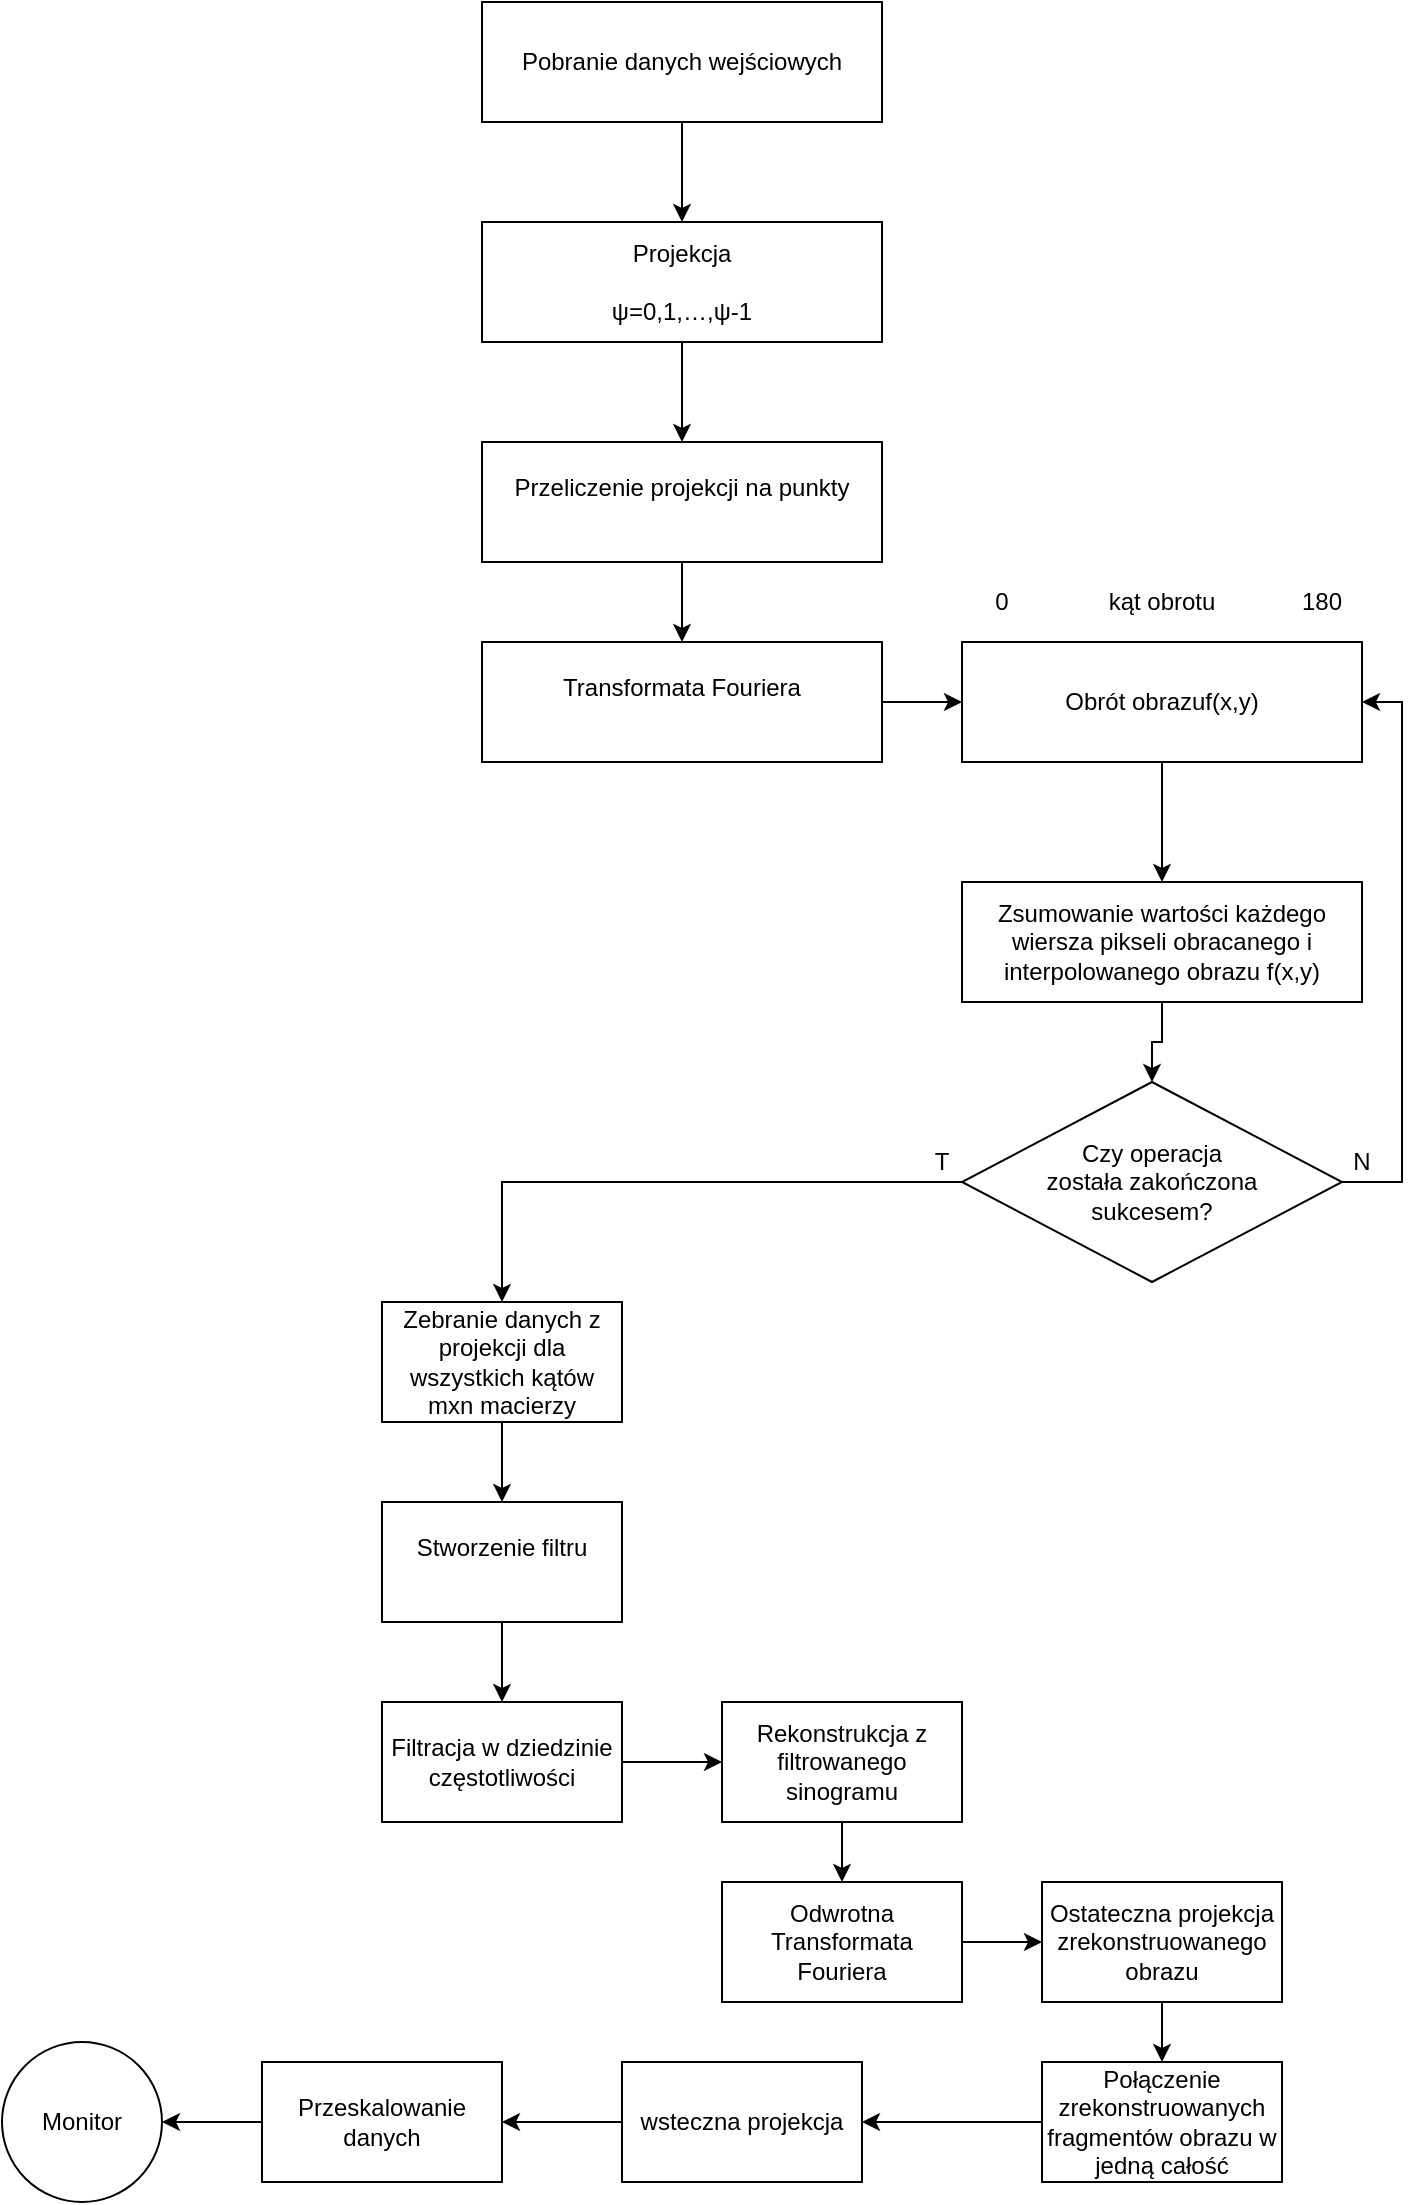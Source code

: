 <mxfile version="13.6.4" type="github">
  <diagram id="C5RBs43oDa-KdzZeNtuy" name="Page-1">
    <mxGraphModel dx="867" dy="461" grid="1" gridSize="10" guides="1" tooltips="1" connect="1" arrows="1" fold="1" page="1" pageScale="1" pageWidth="827" pageHeight="1169" math="0" shadow="0">
      <root>
        <mxCell id="WIyWlLk6GJQsqaUBKTNV-0" />
        <mxCell id="WIyWlLk6GJQsqaUBKTNV-1" parent="WIyWlLk6GJQsqaUBKTNV-0" />
        <mxCell id="CkzPJ7ueoi_SJVYN6UO0-9" value="" style="edgeStyle=orthogonalEdgeStyle;rounded=0;orthogonalLoop=1;jettySize=auto;html=1;" edge="1" parent="WIyWlLk6GJQsqaUBKTNV-1" source="CkzPJ7ueoi_SJVYN6UO0-0" target="CkzPJ7ueoi_SJVYN6UO0-8">
          <mxGeometry relative="1" as="geometry" />
        </mxCell>
        <mxCell id="CkzPJ7ueoi_SJVYN6UO0-0" value="Pobranie danych wejściowych" style="rounded=1;whiteSpace=wrap;html=1;arcSize=0;" vertex="1" parent="WIyWlLk6GJQsqaUBKTNV-1">
          <mxGeometry x="280" y="40" width="200" height="60" as="geometry" />
        </mxCell>
        <mxCell id="CkzPJ7ueoi_SJVYN6UO0-12" value="" style="edgeStyle=orthogonalEdgeStyle;rounded=0;orthogonalLoop=1;jettySize=auto;html=1;" edge="1" parent="WIyWlLk6GJQsqaUBKTNV-1" source="CkzPJ7ueoi_SJVYN6UO0-8" target="CkzPJ7ueoi_SJVYN6UO0-10">
          <mxGeometry relative="1" as="geometry" />
        </mxCell>
        <mxCell id="CkzPJ7ueoi_SJVYN6UO0-8" value="&lt;div&gt;Projekcja&lt;/div&gt;&lt;div&gt;&lt;br&gt;&lt;/div&gt;ψ=0,1,…,ψ-1" style="rounded=1;whiteSpace=wrap;html=1;arcSize=0;" vertex="1" parent="WIyWlLk6GJQsqaUBKTNV-1">
          <mxGeometry x="280" y="150" width="200" height="60" as="geometry" />
        </mxCell>
        <mxCell id="CkzPJ7ueoi_SJVYN6UO0-15" value="" style="edgeStyle=orthogonalEdgeStyle;rounded=0;orthogonalLoop=1;jettySize=auto;html=1;" edge="1" parent="WIyWlLk6GJQsqaUBKTNV-1" source="CkzPJ7ueoi_SJVYN6UO0-10" target="CkzPJ7ueoi_SJVYN6UO0-14">
          <mxGeometry relative="1" as="geometry" />
        </mxCell>
        <mxCell id="CkzPJ7ueoi_SJVYN6UO0-10" value="&lt;div&gt;Przeliczenie projekcji na punkty&lt;/div&gt;&lt;div&gt;&lt;br&gt;&lt;/div&gt;" style="rounded=1;whiteSpace=wrap;html=1;arcSize=0;" vertex="1" parent="WIyWlLk6GJQsqaUBKTNV-1">
          <mxGeometry x="280" y="260" width="200" height="60" as="geometry" />
        </mxCell>
        <mxCell id="CkzPJ7ueoi_SJVYN6UO0-17" value="" style="edgeStyle=orthogonalEdgeStyle;rounded=0;orthogonalLoop=1;jettySize=auto;html=1;" edge="1" parent="WIyWlLk6GJQsqaUBKTNV-1" source="CkzPJ7ueoi_SJVYN6UO0-14" target="CkzPJ7ueoi_SJVYN6UO0-16">
          <mxGeometry relative="1" as="geometry" />
        </mxCell>
        <mxCell id="CkzPJ7ueoi_SJVYN6UO0-14" value="&lt;div&gt;Transformata Fouriera&lt;/div&gt;&lt;div&gt;&lt;/div&gt;&lt;div&gt;&lt;br&gt;&lt;/div&gt;" style="rounded=0;whiteSpace=wrap;html=1;" vertex="1" parent="WIyWlLk6GJQsqaUBKTNV-1">
          <mxGeometry x="280" y="360" width="200" height="60" as="geometry" />
        </mxCell>
        <mxCell id="CkzPJ7ueoi_SJVYN6UO0-19" value="" style="edgeStyle=orthogonalEdgeStyle;rounded=0;orthogonalLoop=1;jettySize=auto;html=1;" edge="1" parent="WIyWlLk6GJQsqaUBKTNV-1" source="CkzPJ7ueoi_SJVYN6UO0-16" target="CkzPJ7ueoi_SJVYN6UO0-18">
          <mxGeometry relative="1" as="geometry" />
        </mxCell>
        <mxCell id="CkzPJ7ueoi_SJVYN6UO0-16" value="&lt;div&gt;Obrót obrazuf(x,y)&lt;/div&gt;" style="rounded=0;whiteSpace=wrap;html=1;" vertex="1" parent="WIyWlLk6GJQsqaUBKTNV-1">
          <mxGeometry x="520" y="360" width="200" height="60" as="geometry" />
        </mxCell>
        <mxCell id="CkzPJ7ueoi_SJVYN6UO0-30" value="" style="edgeStyle=orthogonalEdgeStyle;rounded=0;orthogonalLoop=1;jettySize=auto;html=1;" edge="1" parent="WIyWlLk6GJQsqaUBKTNV-1" source="CkzPJ7ueoi_SJVYN6UO0-18" target="CkzPJ7ueoi_SJVYN6UO0-28">
          <mxGeometry relative="1" as="geometry" />
        </mxCell>
        <mxCell id="CkzPJ7ueoi_SJVYN6UO0-18" value="Zsumowanie wartości każdego wiersza pikseli obracanego i interpolowanego obrazu f(x,y)" style="rounded=0;whiteSpace=wrap;html=1;" vertex="1" parent="WIyWlLk6GJQsqaUBKTNV-1">
          <mxGeometry x="520" y="480" width="200" height="60" as="geometry" />
        </mxCell>
        <mxCell id="CkzPJ7ueoi_SJVYN6UO0-23" value="kąt obrotu" style="text;html=1;strokeColor=none;fillColor=none;align=center;verticalAlign=middle;whiteSpace=wrap;rounded=0;rotation=0;" vertex="1" parent="WIyWlLk6GJQsqaUBKTNV-1">
          <mxGeometry x="590" y="330" width="60" height="20" as="geometry" />
        </mxCell>
        <mxCell id="CkzPJ7ueoi_SJVYN6UO0-24" value="0" style="text;html=1;strokeColor=none;fillColor=none;align=center;verticalAlign=middle;whiteSpace=wrap;rounded=0;" vertex="1" parent="WIyWlLk6GJQsqaUBKTNV-1">
          <mxGeometry x="520" y="330" width="40" height="20" as="geometry" />
        </mxCell>
        <mxCell id="CkzPJ7ueoi_SJVYN6UO0-25" value="180" style="text;html=1;strokeColor=none;fillColor=none;align=center;verticalAlign=middle;whiteSpace=wrap;rounded=0;" vertex="1" parent="WIyWlLk6GJQsqaUBKTNV-1">
          <mxGeometry x="680" y="330" width="40" height="20" as="geometry" />
        </mxCell>
        <mxCell id="CkzPJ7ueoi_SJVYN6UO0-32" value="" style="edgeStyle=orthogonalEdgeStyle;rounded=0;orthogonalLoop=1;jettySize=auto;html=1;entryX=1;entryY=0.5;entryDx=0;entryDy=0;" edge="1" parent="WIyWlLk6GJQsqaUBKTNV-1" source="CkzPJ7ueoi_SJVYN6UO0-28" target="CkzPJ7ueoi_SJVYN6UO0-16">
          <mxGeometry relative="1" as="geometry">
            <mxPoint x="780" y="420" as="targetPoint" />
            <Array as="points">
              <mxPoint x="740" y="630" />
              <mxPoint x="740" y="390" />
            </Array>
          </mxGeometry>
        </mxCell>
        <mxCell id="CkzPJ7ueoi_SJVYN6UO0-36" value="" style="edgeStyle=orthogonalEdgeStyle;rounded=0;orthogonalLoop=1;jettySize=auto;html=1;" edge="1" parent="WIyWlLk6GJQsqaUBKTNV-1" source="CkzPJ7ueoi_SJVYN6UO0-28" target="CkzPJ7ueoi_SJVYN6UO0-35">
          <mxGeometry relative="1" as="geometry" />
        </mxCell>
        <mxCell id="CkzPJ7ueoi_SJVYN6UO0-28" value="&lt;div&gt;Czy operacja &lt;br&gt;&lt;/div&gt;&lt;div&gt;została zakończona &lt;br&gt;&lt;/div&gt;&lt;div&gt;sukcesem?&lt;/div&gt;" style="rhombus;whiteSpace=wrap;html=1;" vertex="1" parent="WIyWlLk6GJQsqaUBKTNV-1">
          <mxGeometry x="520" y="580" width="190" height="100" as="geometry" />
        </mxCell>
        <mxCell id="CkzPJ7ueoi_SJVYN6UO0-33" value="N" style="text;html=1;strokeColor=none;fillColor=none;align=center;verticalAlign=middle;whiteSpace=wrap;rounded=0;" vertex="1" parent="WIyWlLk6GJQsqaUBKTNV-1">
          <mxGeometry x="700" y="610" width="40" height="20" as="geometry" />
        </mxCell>
        <mxCell id="CkzPJ7ueoi_SJVYN6UO0-34" value="T" style="text;html=1;strokeColor=none;fillColor=none;align=center;verticalAlign=middle;whiteSpace=wrap;rounded=0;" vertex="1" parent="WIyWlLk6GJQsqaUBKTNV-1">
          <mxGeometry x="490" y="610" width="40" height="20" as="geometry" />
        </mxCell>
        <mxCell id="CkzPJ7ueoi_SJVYN6UO0-38" value="" style="edgeStyle=orthogonalEdgeStyle;rounded=0;orthogonalLoop=1;jettySize=auto;html=1;" edge="1" parent="WIyWlLk6GJQsqaUBKTNV-1" source="CkzPJ7ueoi_SJVYN6UO0-35" target="CkzPJ7ueoi_SJVYN6UO0-37">
          <mxGeometry relative="1" as="geometry" />
        </mxCell>
        <mxCell id="CkzPJ7ueoi_SJVYN6UO0-35" value="Zebranie danych z projekcji dla wszystkich kątów mxn macierzy" style="rounded=0;whiteSpace=wrap;html=1;" vertex="1" parent="WIyWlLk6GJQsqaUBKTNV-1">
          <mxGeometry x="230" y="690" width="120" height="60" as="geometry" />
        </mxCell>
        <mxCell id="CkzPJ7ueoi_SJVYN6UO0-40" value="" style="edgeStyle=orthogonalEdgeStyle;rounded=0;orthogonalLoop=1;jettySize=auto;html=1;" edge="1" parent="WIyWlLk6GJQsqaUBKTNV-1" source="CkzPJ7ueoi_SJVYN6UO0-37" target="CkzPJ7ueoi_SJVYN6UO0-39">
          <mxGeometry relative="1" as="geometry" />
        </mxCell>
        <mxCell id="CkzPJ7ueoi_SJVYN6UO0-37" value="&lt;div&gt;Stworzenie filtru &lt;br&gt;&lt;/div&gt;&lt;div&gt;&lt;br&gt;&lt;/div&gt;" style="rounded=0;whiteSpace=wrap;html=1;" vertex="1" parent="WIyWlLk6GJQsqaUBKTNV-1">
          <mxGeometry x="230" y="790" width="120" height="60" as="geometry" />
        </mxCell>
        <mxCell id="CkzPJ7ueoi_SJVYN6UO0-42" value="" style="edgeStyle=orthogonalEdgeStyle;rounded=0;orthogonalLoop=1;jettySize=auto;html=1;" edge="1" parent="WIyWlLk6GJQsqaUBKTNV-1" source="CkzPJ7ueoi_SJVYN6UO0-39" target="CkzPJ7ueoi_SJVYN6UO0-41">
          <mxGeometry relative="1" as="geometry" />
        </mxCell>
        <mxCell id="CkzPJ7ueoi_SJVYN6UO0-39" value="Filtracja w dziedzinie częstotliwości" style="rounded=0;whiteSpace=wrap;html=1;" vertex="1" parent="WIyWlLk6GJQsqaUBKTNV-1">
          <mxGeometry x="230" y="890" width="120" height="60" as="geometry" />
        </mxCell>
        <mxCell id="CkzPJ7ueoi_SJVYN6UO0-44" value="" style="edgeStyle=orthogonalEdgeStyle;rounded=0;orthogonalLoop=1;jettySize=auto;html=1;" edge="1" parent="WIyWlLk6GJQsqaUBKTNV-1" source="CkzPJ7ueoi_SJVYN6UO0-41" target="CkzPJ7ueoi_SJVYN6UO0-43">
          <mxGeometry relative="1" as="geometry" />
        </mxCell>
        <mxCell id="CkzPJ7ueoi_SJVYN6UO0-41" value="Rekonstrukcja z filtrowanego sinogramu" style="rounded=0;whiteSpace=wrap;html=1;" vertex="1" parent="WIyWlLk6GJQsqaUBKTNV-1">
          <mxGeometry x="400" y="890" width="120" height="60" as="geometry" />
        </mxCell>
        <mxCell id="CkzPJ7ueoi_SJVYN6UO0-46" value="" style="edgeStyle=orthogonalEdgeStyle;rounded=0;orthogonalLoop=1;jettySize=auto;html=1;" edge="1" parent="WIyWlLk6GJQsqaUBKTNV-1" source="CkzPJ7ueoi_SJVYN6UO0-43" target="CkzPJ7ueoi_SJVYN6UO0-45">
          <mxGeometry relative="1" as="geometry" />
        </mxCell>
        <mxCell id="CkzPJ7ueoi_SJVYN6UO0-43" value="Odwrotna Transformata Fouriera" style="rounded=0;whiteSpace=wrap;html=1;" vertex="1" parent="WIyWlLk6GJQsqaUBKTNV-1">
          <mxGeometry x="400" y="980" width="120" height="60" as="geometry" />
        </mxCell>
        <mxCell id="CkzPJ7ueoi_SJVYN6UO0-48" value="" style="edgeStyle=orthogonalEdgeStyle;rounded=0;orthogonalLoop=1;jettySize=auto;html=1;" edge="1" parent="WIyWlLk6GJQsqaUBKTNV-1" source="CkzPJ7ueoi_SJVYN6UO0-45" target="CkzPJ7ueoi_SJVYN6UO0-47">
          <mxGeometry relative="1" as="geometry" />
        </mxCell>
        <mxCell id="CkzPJ7ueoi_SJVYN6UO0-45" value="Ostateczna projekcja zrekonstruowanego obrazu" style="rounded=0;whiteSpace=wrap;html=1;" vertex="1" parent="WIyWlLk6GJQsqaUBKTNV-1">
          <mxGeometry x="560" y="980" width="120" height="60" as="geometry" />
        </mxCell>
        <mxCell id="CkzPJ7ueoi_SJVYN6UO0-50" value="" style="edgeStyle=orthogonalEdgeStyle;rounded=0;orthogonalLoop=1;jettySize=auto;html=1;" edge="1" parent="WIyWlLk6GJQsqaUBKTNV-1" source="CkzPJ7ueoi_SJVYN6UO0-47" target="CkzPJ7ueoi_SJVYN6UO0-49">
          <mxGeometry relative="1" as="geometry" />
        </mxCell>
        <mxCell id="CkzPJ7ueoi_SJVYN6UO0-47" value="Połączenie zrekonstruowanych fragmentów obrazu w jedną całość" style="rounded=0;whiteSpace=wrap;html=1;" vertex="1" parent="WIyWlLk6GJQsqaUBKTNV-1">
          <mxGeometry x="560" y="1070" width="120" height="60" as="geometry" />
        </mxCell>
        <mxCell id="CkzPJ7ueoi_SJVYN6UO0-54" value="" style="edgeStyle=orthogonalEdgeStyle;rounded=0;orthogonalLoop=1;jettySize=auto;html=1;" edge="1" parent="WIyWlLk6GJQsqaUBKTNV-1" source="CkzPJ7ueoi_SJVYN6UO0-49" target="CkzPJ7ueoi_SJVYN6UO0-53">
          <mxGeometry relative="1" as="geometry" />
        </mxCell>
        <mxCell id="CkzPJ7ueoi_SJVYN6UO0-49" value="wsteczna projekcja" style="rounded=0;whiteSpace=wrap;html=1;" vertex="1" parent="WIyWlLk6GJQsqaUBKTNV-1">
          <mxGeometry x="350" y="1070" width="120" height="60" as="geometry" />
        </mxCell>
        <mxCell id="CkzPJ7ueoi_SJVYN6UO0-51" value="&lt;div&gt;Monitor&lt;/div&gt;" style="ellipse;whiteSpace=wrap;html=1;aspect=fixed;" vertex="1" parent="WIyWlLk6GJQsqaUBKTNV-1">
          <mxGeometry x="40" y="1060" width="80" height="80" as="geometry" />
        </mxCell>
        <mxCell id="CkzPJ7ueoi_SJVYN6UO0-55" value="" style="edgeStyle=orthogonalEdgeStyle;rounded=0;orthogonalLoop=1;jettySize=auto;html=1;" edge="1" parent="WIyWlLk6GJQsqaUBKTNV-1" source="CkzPJ7ueoi_SJVYN6UO0-53" target="CkzPJ7ueoi_SJVYN6UO0-51">
          <mxGeometry relative="1" as="geometry" />
        </mxCell>
        <mxCell id="CkzPJ7ueoi_SJVYN6UO0-53" value="Przeskalowanie danych" style="rounded=0;whiteSpace=wrap;html=1;" vertex="1" parent="WIyWlLk6GJQsqaUBKTNV-1">
          <mxGeometry x="170" y="1070" width="120" height="60" as="geometry" />
        </mxCell>
      </root>
    </mxGraphModel>
  </diagram>
</mxfile>
